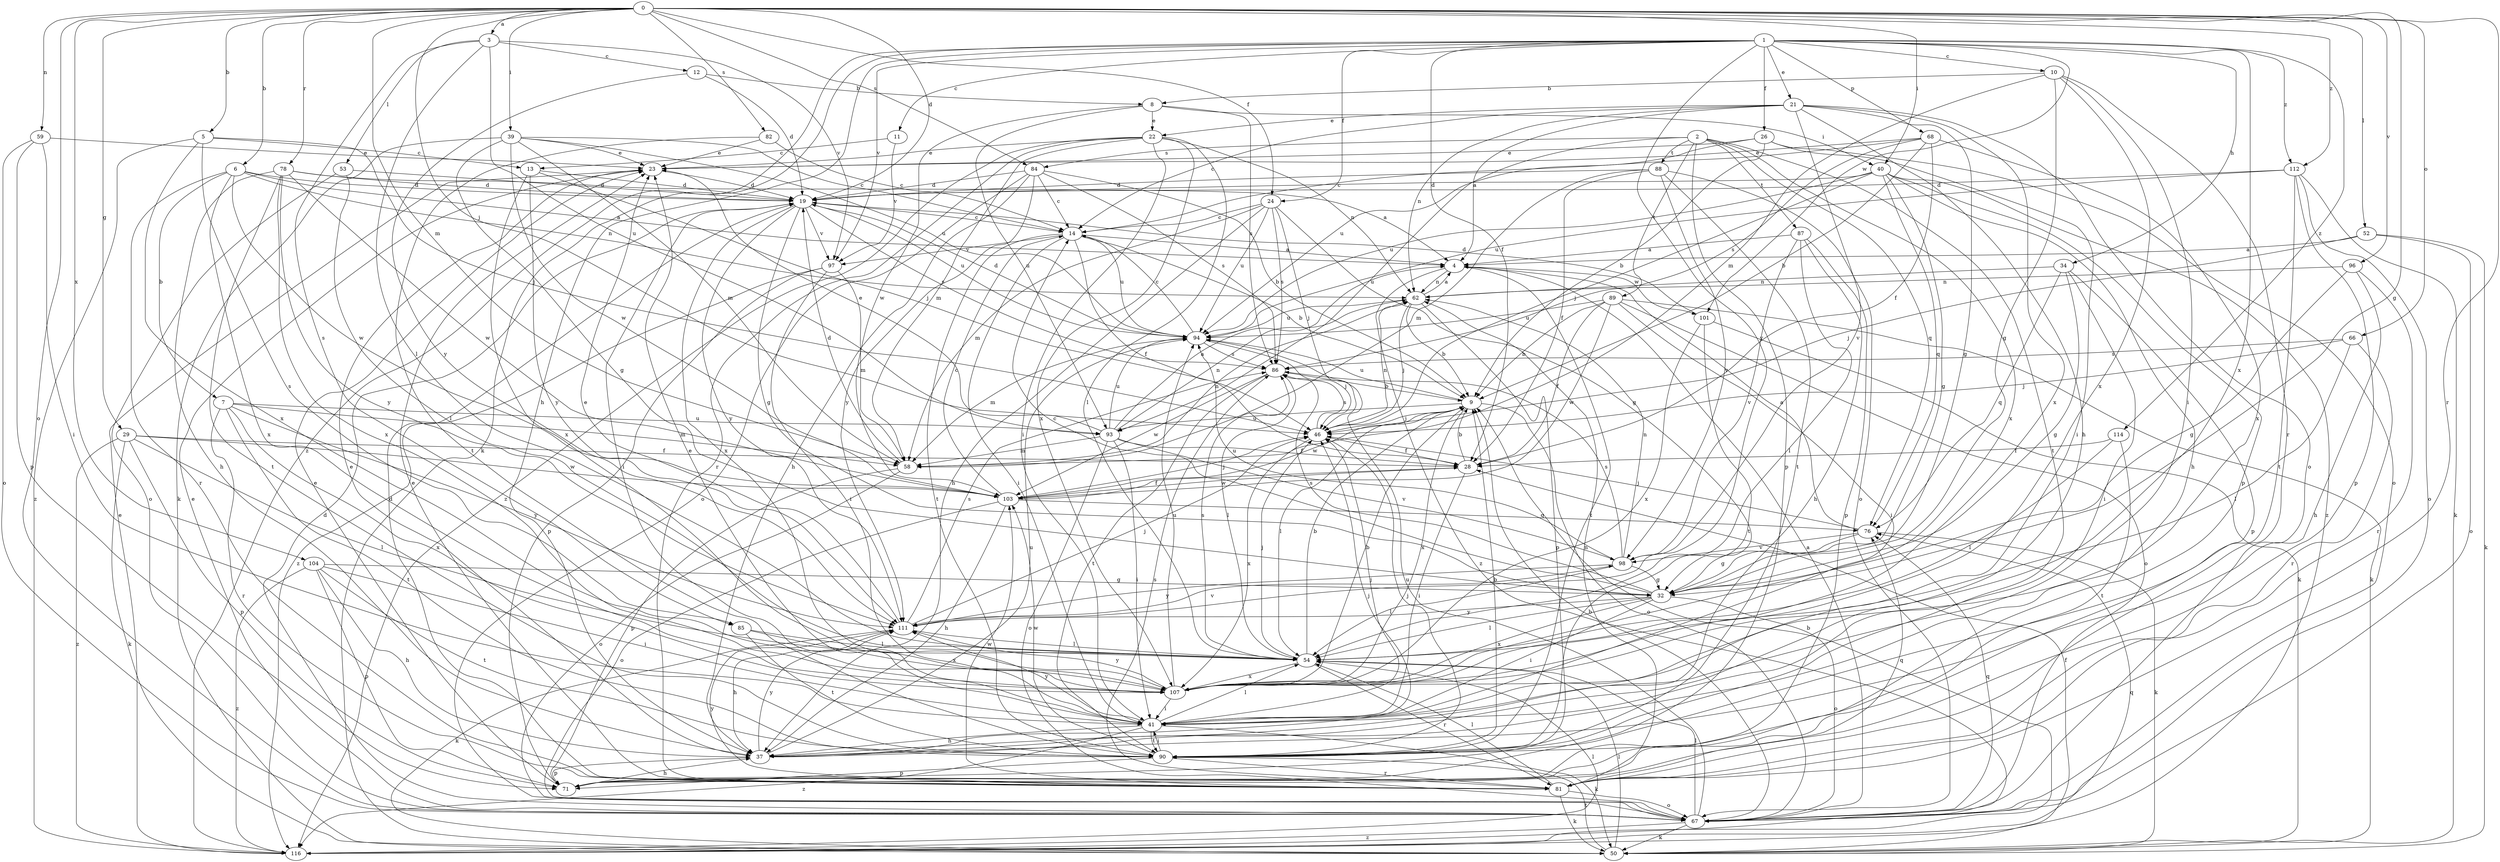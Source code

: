 strict digraph  {
0;
1;
2;
3;
4;
5;
6;
7;
8;
9;
10;
11;
12;
13;
14;
19;
21;
22;
23;
24;
26;
28;
29;
32;
34;
37;
39;
40;
41;
46;
50;
52;
53;
54;
58;
59;
62;
66;
67;
68;
71;
76;
78;
81;
82;
84;
85;
86;
87;
88;
89;
90;
93;
94;
96;
97;
98;
101;
103;
104;
107;
111;
112;
114;
116;
0 -> 3  [label=a];
0 -> 5  [label=b];
0 -> 6  [label=b];
0 -> 19  [label=d];
0 -> 24  [label=f];
0 -> 29  [label=g];
0 -> 32  [label=g];
0 -> 39  [label=i];
0 -> 40  [label=i];
0 -> 46  [label=j];
0 -> 52  [label=l];
0 -> 58  [label=m];
0 -> 59  [label=n];
0 -> 66  [label=o];
0 -> 67  [label=o];
0 -> 78  [label=r];
0 -> 81  [label=r];
0 -> 82  [label=s];
0 -> 84  [label=s];
0 -> 96  [label=v];
0 -> 104  [label=x];
0 -> 112  [label=z];
1 -> 10  [label=c];
1 -> 11  [label=c];
1 -> 21  [label=e];
1 -> 24  [label=f];
1 -> 26  [label=f];
1 -> 28  [label=f];
1 -> 34  [label=h];
1 -> 37  [label=h];
1 -> 50  [label=k];
1 -> 68  [label=p];
1 -> 97  [label=v];
1 -> 101  [label=w];
1 -> 107  [label=x];
1 -> 111  [label=y];
1 -> 112  [label=z];
1 -> 114  [label=z];
1 -> 116  [label=z];
2 -> 71  [label=p];
2 -> 76  [label=q];
2 -> 84  [label=s];
2 -> 87  [label=t];
2 -> 88  [label=t];
2 -> 89  [label=t];
2 -> 90  [label=t];
2 -> 93  [label=u];
2 -> 107  [label=x];
3 -> 12  [label=c];
3 -> 53  [label=l];
3 -> 54  [label=l];
3 -> 85  [label=s];
3 -> 93  [label=u];
3 -> 97  [label=v];
4 -> 62  [label=n];
4 -> 90  [label=t];
4 -> 101  [label=w];
4 -> 116  [label=z];
5 -> 13  [label=c];
5 -> 46  [label=j];
5 -> 85  [label=s];
5 -> 107  [label=x];
5 -> 116  [label=z];
6 -> 4  [label=a];
6 -> 7  [label=b];
6 -> 19  [label=d];
6 -> 62  [label=n];
6 -> 81  [label=r];
6 -> 103  [label=w];
6 -> 107  [label=x];
7 -> 58  [label=m];
7 -> 81  [label=r];
7 -> 90  [label=t];
7 -> 93  [label=u];
7 -> 107  [label=x];
7 -> 111  [label=y];
8 -> 22  [label=e];
8 -> 40  [label=i];
8 -> 86  [label=s];
8 -> 93  [label=u];
8 -> 103  [label=w];
9 -> 46  [label=j];
9 -> 54  [label=l];
9 -> 67  [label=o];
9 -> 93  [label=u];
9 -> 94  [label=u];
9 -> 103  [label=w];
9 -> 107  [label=x];
10 -> 8  [label=b];
10 -> 32  [label=g];
10 -> 41  [label=i];
10 -> 58  [label=m];
10 -> 81  [label=r];
10 -> 107  [label=x];
11 -> 13  [label=c];
11 -> 97  [label=v];
12 -> 8  [label=b];
12 -> 19  [label=d];
12 -> 111  [label=y];
13 -> 19  [label=d];
13 -> 46  [label=j];
13 -> 107  [label=x];
13 -> 111  [label=y];
14 -> 4  [label=a];
14 -> 9  [label=b];
14 -> 28  [label=f];
14 -> 41  [label=i];
14 -> 90  [label=t];
14 -> 94  [label=u];
14 -> 97  [label=v];
19 -> 14  [label=c];
19 -> 32  [label=g];
19 -> 41  [label=i];
19 -> 86  [label=s];
19 -> 94  [label=u];
19 -> 97  [label=v];
19 -> 107  [label=x];
19 -> 111  [label=y];
21 -> 4  [label=a];
21 -> 14  [label=c];
21 -> 22  [label=e];
21 -> 32  [label=g];
21 -> 37  [label=h];
21 -> 62  [label=n];
21 -> 67  [label=o];
21 -> 98  [label=v];
21 -> 107  [label=x];
22 -> 23  [label=e];
22 -> 41  [label=i];
22 -> 54  [label=l];
22 -> 58  [label=m];
22 -> 62  [label=n];
22 -> 81  [label=r];
22 -> 107  [label=x];
22 -> 116  [label=z];
23 -> 19  [label=d];
24 -> 14  [label=c];
24 -> 32  [label=g];
24 -> 37  [label=h];
24 -> 46  [label=j];
24 -> 58  [label=m];
24 -> 86  [label=s];
24 -> 94  [label=u];
26 -> 9  [label=b];
26 -> 23  [label=e];
26 -> 41  [label=i];
26 -> 67  [label=o];
26 -> 94  [label=u];
28 -> 9  [label=b];
28 -> 41  [label=i];
28 -> 103  [label=w];
29 -> 28  [label=f];
29 -> 50  [label=k];
29 -> 54  [label=l];
29 -> 71  [label=p];
29 -> 103  [label=w];
29 -> 116  [label=z];
32 -> 14  [label=c];
32 -> 41  [label=i];
32 -> 54  [label=l];
32 -> 67  [label=o];
32 -> 86  [label=s];
32 -> 107  [label=x];
32 -> 111  [label=y];
34 -> 32  [label=g];
34 -> 41  [label=i];
34 -> 62  [label=n];
34 -> 71  [label=p];
34 -> 76  [label=q];
37 -> 23  [label=e];
37 -> 46  [label=j];
37 -> 71  [label=p];
37 -> 94  [label=u];
37 -> 111  [label=y];
39 -> 14  [label=c];
39 -> 23  [label=e];
39 -> 32  [label=g];
39 -> 50  [label=k];
39 -> 58  [label=m];
39 -> 94  [label=u];
39 -> 103  [label=w];
40 -> 19  [label=d];
40 -> 32  [label=g];
40 -> 37  [label=h];
40 -> 46  [label=j];
40 -> 71  [label=p];
40 -> 76  [label=q];
40 -> 94  [label=u];
40 -> 116  [label=z];
41 -> 23  [label=e];
41 -> 37  [label=h];
41 -> 46  [label=j];
41 -> 50  [label=k];
41 -> 54  [label=l];
41 -> 90  [label=t];
41 -> 111  [label=y];
41 -> 116  [label=z];
46 -> 28  [label=f];
46 -> 62  [label=n];
46 -> 86  [label=s];
46 -> 107  [label=x];
50 -> 28  [label=f];
50 -> 54  [label=l];
50 -> 90  [label=t];
52 -> 4  [label=a];
52 -> 46  [label=j];
52 -> 50  [label=k];
52 -> 67  [label=o];
53 -> 19  [label=d];
53 -> 54  [label=l];
53 -> 67  [label=o];
54 -> 9  [label=b];
54 -> 46  [label=j];
54 -> 81  [label=r];
54 -> 86  [label=s];
54 -> 107  [label=x];
58 -> 19  [label=d];
58 -> 62  [label=n];
58 -> 67  [label=o];
58 -> 71  [label=p];
59 -> 23  [label=e];
59 -> 41  [label=i];
59 -> 67  [label=o];
59 -> 71  [label=p];
62 -> 4  [label=a];
62 -> 9  [label=b];
62 -> 46  [label=j];
62 -> 71  [label=p];
62 -> 94  [label=u];
66 -> 46  [label=j];
66 -> 54  [label=l];
66 -> 81  [label=r];
66 -> 86  [label=s];
67 -> 4  [label=a];
67 -> 9  [label=b];
67 -> 19  [label=d];
67 -> 23  [label=e];
67 -> 50  [label=k];
67 -> 54  [label=l];
67 -> 76  [label=q];
67 -> 94  [label=u];
67 -> 116  [label=z];
68 -> 9  [label=b];
68 -> 14  [label=c];
68 -> 23  [label=e];
68 -> 28  [label=f];
68 -> 86  [label=s];
68 -> 107  [label=x];
71 -> 23  [label=e];
71 -> 37  [label=h];
76 -> 4  [label=a];
76 -> 32  [label=g];
76 -> 46  [label=j];
76 -> 50  [label=k];
76 -> 98  [label=v];
78 -> 4  [label=a];
78 -> 19  [label=d];
78 -> 37  [label=h];
78 -> 90  [label=t];
78 -> 103  [label=w];
78 -> 107  [label=x];
78 -> 111  [label=y];
81 -> 19  [label=d];
81 -> 23  [label=e];
81 -> 50  [label=k];
81 -> 54  [label=l];
81 -> 62  [label=n];
81 -> 67  [label=o];
81 -> 76  [label=q];
81 -> 86  [label=s];
81 -> 103  [label=w];
81 -> 111  [label=y];
82 -> 14  [label=c];
82 -> 23  [label=e];
82 -> 90  [label=t];
84 -> 9  [label=b];
84 -> 14  [label=c];
84 -> 19  [label=d];
84 -> 37  [label=h];
84 -> 67  [label=o];
84 -> 86  [label=s];
84 -> 111  [label=y];
85 -> 54  [label=l];
85 -> 90  [label=t];
85 -> 107  [label=x];
86 -> 9  [label=b];
86 -> 54  [label=l];
86 -> 90  [label=t];
86 -> 103  [label=w];
87 -> 4  [label=a];
87 -> 37  [label=h];
87 -> 54  [label=l];
87 -> 71  [label=p];
87 -> 98  [label=v];
88 -> 19  [label=d];
88 -> 28  [label=f];
88 -> 58  [label=m];
88 -> 67  [label=o];
88 -> 90  [label=t];
88 -> 98  [label=v];
89 -> 9  [label=b];
89 -> 28  [label=f];
89 -> 41  [label=i];
89 -> 50  [label=k];
89 -> 67  [label=o];
89 -> 94  [label=u];
89 -> 103  [label=w];
90 -> 9  [label=b];
90 -> 41  [label=i];
90 -> 46  [label=j];
90 -> 71  [label=p];
90 -> 81  [label=r];
90 -> 103  [label=w];
93 -> 4  [label=a];
93 -> 23  [label=e];
93 -> 28  [label=f];
93 -> 41  [label=i];
93 -> 58  [label=m];
93 -> 62  [label=n];
93 -> 67  [label=o];
93 -> 94  [label=u];
93 -> 98  [label=v];
94 -> 14  [label=c];
94 -> 19  [label=d];
94 -> 46  [label=j];
94 -> 58  [label=m];
94 -> 86  [label=s];
96 -> 32  [label=g];
96 -> 37  [label=h];
96 -> 62  [label=n];
96 -> 81  [label=r];
97 -> 41  [label=i];
97 -> 58  [label=m];
97 -> 71  [label=p];
97 -> 116  [label=z];
98 -> 32  [label=g];
98 -> 54  [label=l];
98 -> 62  [label=n];
98 -> 86  [label=s];
98 -> 94  [label=u];
98 -> 111  [label=y];
101 -> 19  [label=d];
101 -> 50  [label=k];
101 -> 90  [label=t];
101 -> 107  [label=x];
103 -> 14  [label=c];
103 -> 28  [label=f];
103 -> 37  [label=h];
103 -> 46  [label=j];
103 -> 67  [label=o];
103 -> 76  [label=q];
104 -> 32  [label=g];
104 -> 37  [label=h];
104 -> 41  [label=i];
104 -> 71  [label=p];
104 -> 90  [label=t];
104 -> 116  [label=z];
107 -> 9  [label=b];
107 -> 41  [label=i];
107 -> 94  [label=u];
107 -> 111  [label=y];
111 -> 23  [label=e];
111 -> 37  [label=h];
111 -> 46  [label=j];
111 -> 50  [label=k];
111 -> 54  [label=l];
111 -> 86  [label=s];
111 -> 98  [label=v];
112 -> 19  [label=d];
112 -> 50  [label=k];
112 -> 67  [label=o];
112 -> 71  [label=p];
112 -> 90  [label=t];
112 -> 94  [label=u];
114 -> 28  [label=f];
114 -> 54  [label=l];
114 -> 90  [label=t];
116 -> 9  [label=b];
116 -> 23  [label=e];
116 -> 54  [label=l];
116 -> 76  [label=q];
}
